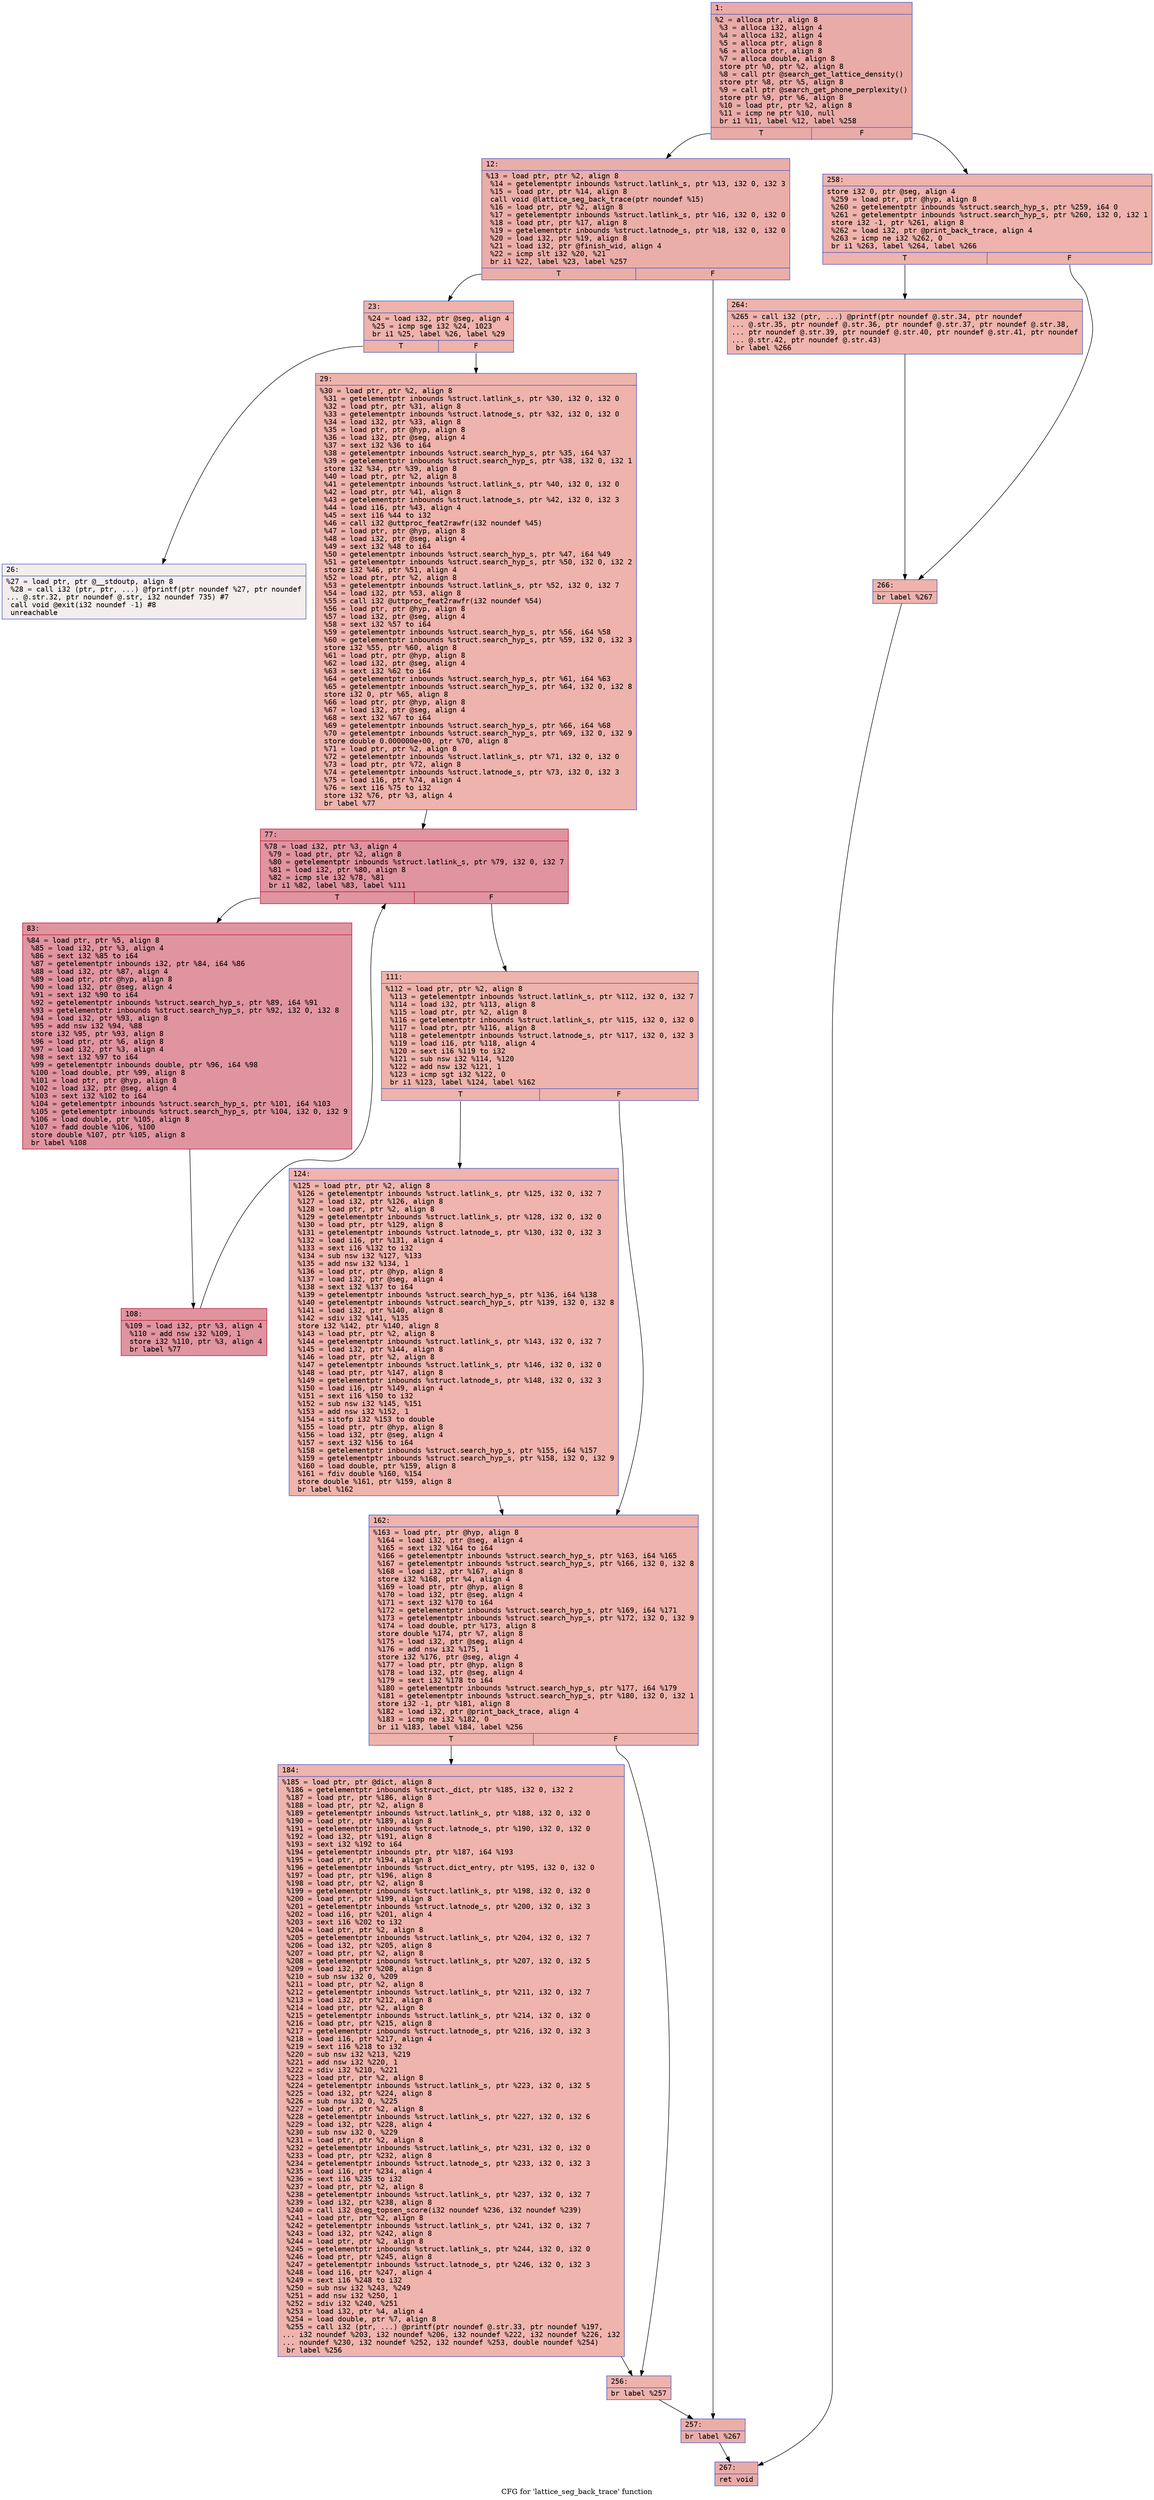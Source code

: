 digraph "CFG for 'lattice_seg_back_trace' function" {
	label="CFG for 'lattice_seg_back_trace' function";

	Node0x600002af95e0 [shape=record,color="#3d50c3ff", style=filled, fillcolor="#cc403a70" fontname="Courier",label="{1:\l|  %2 = alloca ptr, align 8\l  %3 = alloca i32, align 4\l  %4 = alloca i32, align 4\l  %5 = alloca ptr, align 8\l  %6 = alloca ptr, align 8\l  %7 = alloca double, align 8\l  store ptr %0, ptr %2, align 8\l  %8 = call ptr @search_get_lattice_density()\l  store ptr %8, ptr %5, align 8\l  %9 = call ptr @search_get_phone_perplexity()\l  store ptr %9, ptr %6, align 8\l  %10 = load ptr, ptr %2, align 8\l  %11 = icmp ne ptr %10, null\l  br i1 %11, label %12, label %258\l|{<s0>T|<s1>F}}"];
	Node0x600002af95e0:s0 -> Node0x600002af9630[tooltip="1 -> 12\nProbability 62.50%" ];
	Node0x600002af95e0:s1 -> Node0x600002af9a40[tooltip="1 -> 258\nProbability 37.50%" ];
	Node0x600002af9630 [shape=record,color="#3d50c3ff", style=filled, fillcolor="#d0473d70" fontname="Courier",label="{12:\l|  %13 = load ptr, ptr %2, align 8\l  %14 = getelementptr inbounds %struct.latlink_s, ptr %13, i32 0, i32 3\l  %15 = load ptr, ptr %14, align 8\l  call void @lattice_seg_back_trace(ptr noundef %15)\l  %16 = load ptr, ptr %2, align 8\l  %17 = getelementptr inbounds %struct.latlink_s, ptr %16, i32 0, i32 0\l  %18 = load ptr, ptr %17, align 8\l  %19 = getelementptr inbounds %struct.latnode_s, ptr %18, i32 0, i32 0\l  %20 = load i32, ptr %19, align 8\l  %21 = load i32, ptr @finish_wid, align 4\l  %22 = icmp slt i32 %20, %21\l  br i1 %22, label %23, label %257\l|{<s0>T|<s1>F}}"];
	Node0x600002af9630:s0 -> Node0x600002af9680[tooltip="12 -> 23\nProbability 50.00%" ];
	Node0x600002af9630:s1 -> Node0x600002af99f0[tooltip="12 -> 257\nProbability 50.00%" ];
	Node0x600002af9680 [shape=record,color="#3d50c3ff", style=filled, fillcolor="#d6524470" fontname="Courier",label="{23:\l|  %24 = load i32, ptr @seg, align 4\l  %25 = icmp sge i32 %24, 1023\l  br i1 %25, label %26, label %29\l|{<s0>T|<s1>F}}"];
	Node0x600002af9680:s0 -> Node0x600002af96d0[tooltip="23 -> 26\nProbability 0.00%" ];
	Node0x600002af9680:s1 -> Node0x600002af9720[tooltip="23 -> 29\nProbability 100.00%" ];
	Node0x600002af96d0 [shape=record,color="#3d50c3ff", style=filled, fillcolor="#e5d8d170" fontname="Courier",label="{26:\l|  %27 = load ptr, ptr @__stdoutp, align 8\l  %28 = call i32 (ptr, ptr, ...) @fprintf(ptr noundef %27, ptr noundef\l... @.str.32, ptr noundef @.str, i32 noundef 735) #7\l  call void @exit(i32 noundef -1) #8\l  unreachable\l}"];
	Node0x600002af9720 [shape=record,color="#3d50c3ff", style=filled, fillcolor="#d6524470" fontname="Courier",label="{29:\l|  %30 = load ptr, ptr %2, align 8\l  %31 = getelementptr inbounds %struct.latlink_s, ptr %30, i32 0, i32 0\l  %32 = load ptr, ptr %31, align 8\l  %33 = getelementptr inbounds %struct.latnode_s, ptr %32, i32 0, i32 0\l  %34 = load i32, ptr %33, align 8\l  %35 = load ptr, ptr @hyp, align 8\l  %36 = load i32, ptr @seg, align 4\l  %37 = sext i32 %36 to i64\l  %38 = getelementptr inbounds %struct.search_hyp_s, ptr %35, i64 %37\l  %39 = getelementptr inbounds %struct.search_hyp_s, ptr %38, i32 0, i32 1\l  store i32 %34, ptr %39, align 8\l  %40 = load ptr, ptr %2, align 8\l  %41 = getelementptr inbounds %struct.latlink_s, ptr %40, i32 0, i32 0\l  %42 = load ptr, ptr %41, align 8\l  %43 = getelementptr inbounds %struct.latnode_s, ptr %42, i32 0, i32 3\l  %44 = load i16, ptr %43, align 4\l  %45 = sext i16 %44 to i32\l  %46 = call i32 @uttproc_feat2rawfr(i32 noundef %45)\l  %47 = load ptr, ptr @hyp, align 8\l  %48 = load i32, ptr @seg, align 4\l  %49 = sext i32 %48 to i64\l  %50 = getelementptr inbounds %struct.search_hyp_s, ptr %47, i64 %49\l  %51 = getelementptr inbounds %struct.search_hyp_s, ptr %50, i32 0, i32 2\l  store i32 %46, ptr %51, align 4\l  %52 = load ptr, ptr %2, align 8\l  %53 = getelementptr inbounds %struct.latlink_s, ptr %52, i32 0, i32 7\l  %54 = load i32, ptr %53, align 8\l  %55 = call i32 @uttproc_feat2rawfr(i32 noundef %54)\l  %56 = load ptr, ptr @hyp, align 8\l  %57 = load i32, ptr @seg, align 4\l  %58 = sext i32 %57 to i64\l  %59 = getelementptr inbounds %struct.search_hyp_s, ptr %56, i64 %58\l  %60 = getelementptr inbounds %struct.search_hyp_s, ptr %59, i32 0, i32 3\l  store i32 %55, ptr %60, align 8\l  %61 = load ptr, ptr @hyp, align 8\l  %62 = load i32, ptr @seg, align 4\l  %63 = sext i32 %62 to i64\l  %64 = getelementptr inbounds %struct.search_hyp_s, ptr %61, i64 %63\l  %65 = getelementptr inbounds %struct.search_hyp_s, ptr %64, i32 0, i32 8\l  store i32 0, ptr %65, align 8\l  %66 = load ptr, ptr @hyp, align 8\l  %67 = load i32, ptr @seg, align 4\l  %68 = sext i32 %67 to i64\l  %69 = getelementptr inbounds %struct.search_hyp_s, ptr %66, i64 %68\l  %70 = getelementptr inbounds %struct.search_hyp_s, ptr %69, i32 0, i32 9\l  store double 0.000000e+00, ptr %70, align 8\l  %71 = load ptr, ptr %2, align 8\l  %72 = getelementptr inbounds %struct.latlink_s, ptr %71, i32 0, i32 0\l  %73 = load ptr, ptr %72, align 8\l  %74 = getelementptr inbounds %struct.latnode_s, ptr %73, i32 0, i32 3\l  %75 = load i16, ptr %74, align 4\l  %76 = sext i16 %75 to i32\l  store i32 %76, ptr %3, align 4\l  br label %77\l}"];
	Node0x600002af9720 -> Node0x600002af9770[tooltip="29 -> 77\nProbability 100.00%" ];
	Node0x600002af9770 [shape=record,color="#b70d28ff", style=filled, fillcolor="#b70d2870" fontname="Courier",label="{77:\l|  %78 = load i32, ptr %3, align 4\l  %79 = load ptr, ptr %2, align 8\l  %80 = getelementptr inbounds %struct.latlink_s, ptr %79, i32 0, i32 7\l  %81 = load i32, ptr %80, align 8\l  %82 = icmp sle i32 %78, %81\l  br i1 %82, label %83, label %111\l|{<s0>T|<s1>F}}"];
	Node0x600002af9770:s0 -> Node0x600002af97c0[tooltip="77 -> 83\nProbability 96.88%" ];
	Node0x600002af9770:s1 -> Node0x600002af9860[tooltip="77 -> 111\nProbability 3.12%" ];
	Node0x600002af97c0 [shape=record,color="#b70d28ff", style=filled, fillcolor="#b70d2870" fontname="Courier",label="{83:\l|  %84 = load ptr, ptr %5, align 8\l  %85 = load i32, ptr %3, align 4\l  %86 = sext i32 %85 to i64\l  %87 = getelementptr inbounds i32, ptr %84, i64 %86\l  %88 = load i32, ptr %87, align 4\l  %89 = load ptr, ptr @hyp, align 8\l  %90 = load i32, ptr @seg, align 4\l  %91 = sext i32 %90 to i64\l  %92 = getelementptr inbounds %struct.search_hyp_s, ptr %89, i64 %91\l  %93 = getelementptr inbounds %struct.search_hyp_s, ptr %92, i32 0, i32 8\l  %94 = load i32, ptr %93, align 8\l  %95 = add nsw i32 %94, %88\l  store i32 %95, ptr %93, align 8\l  %96 = load ptr, ptr %6, align 8\l  %97 = load i32, ptr %3, align 4\l  %98 = sext i32 %97 to i64\l  %99 = getelementptr inbounds double, ptr %96, i64 %98\l  %100 = load double, ptr %99, align 8\l  %101 = load ptr, ptr @hyp, align 8\l  %102 = load i32, ptr @seg, align 4\l  %103 = sext i32 %102 to i64\l  %104 = getelementptr inbounds %struct.search_hyp_s, ptr %101, i64 %103\l  %105 = getelementptr inbounds %struct.search_hyp_s, ptr %104, i32 0, i32 9\l  %106 = load double, ptr %105, align 8\l  %107 = fadd double %106, %100\l  store double %107, ptr %105, align 8\l  br label %108\l}"];
	Node0x600002af97c0 -> Node0x600002af9810[tooltip="83 -> 108\nProbability 100.00%" ];
	Node0x600002af9810 [shape=record,color="#b70d28ff", style=filled, fillcolor="#b70d2870" fontname="Courier",label="{108:\l|  %109 = load i32, ptr %3, align 4\l  %110 = add nsw i32 %109, 1\l  store i32 %110, ptr %3, align 4\l  br label %77\l}"];
	Node0x600002af9810 -> Node0x600002af9770[tooltip="108 -> 77\nProbability 100.00%" ];
	Node0x600002af9860 [shape=record,color="#3d50c3ff", style=filled, fillcolor="#d6524470" fontname="Courier",label="{111:\l|  %112 = load ptr, ptr %2, align 8\l  %113 = getelementptr inbounds %struct.latlink_s, ptr %112, i32 0, i32 7\l  %114 = load i32, ptr %113, align 8\l  %115 = load ptr, ptr %2, align 8\l  %116 = getelementptr inbounds %struct.latlink_s, ptr %115, i32 0, i32 0\l  %117 = load ptr, ptr %116, align 8\l  %118 = getelementptr inbounds %struct.latnode_s, ptr %117, i32 0, i32 3\l  %119 = load i16, ptr %118, align 4\l  %120 = sext i16 %119 to i32\l  %121 = sub nsw i32 %114, %120\l  %122 = add nsw i32 %121, 1\l  %123 = icmp sgt i32 %122, 0\l  br i1 %123, label %124, label %162\l|{<s0>T|<s1>F}}"];
	Node0x600002af9860:s0 -> Node0x600002af98b0[tooltip="111 -> 124\nProbability 62.50%" ];
	Node0x600002af9860:s1 -> Node0x600002af9900[tooltip="111 -> 162\nProbability 37.50%" ];
	Node0x600002af98b0 [shape=record,color="#3d50c3ff", style=filled, fillcolor="#d8564670" fontname="Courier",label="{124:\l|  %125 = load ptr, ptr %2, align 8\l  %126 = getelementptr inbounds %struct.latlink_s, ptr %125, i32 0, i32 7\l  %127 = load i32, ptr %126, align 8\l  %128 = load ptr, ptr %2, align 8\l  %129 = getelementptr inbounds %struct.latlink_s, ptr %128, i32 0, i32 0\l  %130 = load ptr, ptr %129, align 8\l  %131 = getelementptr inbounds %struct.latnode_s, ptr %130, i32 0, i32 3\l  %132 = load i16, ptr %131, align 4\l  %133 = sext i16 %132 to i32\l  %134 = sub nsw i32 %127, %133\l  %135 = add nsw i32 %134, 1\l  %136 = load ptr, ptr @hyp, align 8\l  %137 = load i32, ptr @seg, align 4\l  %138 = sext i32 %137 to i64\l  %139 = getelementptr inbounds %struct.search_hyp_s, ptr %136, i64 %138\l  %140 = getelementptr inbounds %struct.search_hyp_s, ptr %139, i32 0, i32 8\l  %141 = load i32, ptr %140, align 8\l  %142 = sdiv i32 %141, %135\l  store i32 %142, ptr %140, align 8\l  %143 = load ptr, ptr %2, align 8\l  %144 = getelementptr inbounds %struct.latlink_s, ptr %143, i32 0, i32 7\l  %145 = load i32, ptr %144, align 8\l  %146 = load ptr, ptr %2, align 8\l  %147 = getelementptr inbounds %struct.latlink_s, ptr %146, i32 0, i32 0\l  %148 = load ptr, ptr %147, align 8\l  %149 = getelementptr inbounds %struct.latnode_s, ptr %148, i32 0, i32 3\l  %150 = load i16, ptr %149, align 4\l  %151 = sext i16 %150 to i32\l  %152 = sub nsw i32 %145, %151\l  %153 = add nsw i32 %152, 1\l  %154 = sitofp i32 %153 to double\l  %155 = load ptr, ptr @hyp, align 8\l  %156 = load i32, ptr @seg, align 4\l  %157 = sext i32 %156 to i64\l  %158 = getelementptr inbounds %struct.search_hyp_s, ptr %155, i64 %157\l  %159 = getelementptr inbounds %struct.search_hyp_s, ptr %158, i32 0, i32 9\l  %160 = load double, ptr %159, align 8\l  %161 = fdiv double %160, %154\l  store double %161, ptr %159, align 8\l  br label %162\l}"];
	Node0x600002af98b0 -> Node0x600002af9900[tooltip="124 -> 162\nProbability 100.00%" ];
	Node0x600002af9900 [shape=record,color="#3d50c3ff", style=filled, fillcolor="#d6524470" fontname="Courier",label="{162:\l|  %163 = load ptr, ptr @hyp, align 8\l  %164 = load i32, ptr @seg, align 4\l  %165 = sext i32 %164 to i64\l  %166 = getelementptr inbounds %struct.search_hyp_s, ptr %163, i64 %165\l  %167 = getelementptr inbounds %struct.search_hyp_s, ptr %166, i32 0, i32 8\l  %168 = load i32, ptr %167, align 8\l  store i32 %168, ptr %4, align 4\l  %169 = load ptr, ptr @hyp, align 8\l  %170 = load i32, ptr @seg, align 4\l  %171 = sext i32 %170 to i64\l  %172 = getelementptr inbounds %struct.search_hyp_s, ptr %169, i64 %171\l  %173 = getelementptr inbounds %struct.search_hyp_s, ptr %172, i32 0, i32 9\l  %174 = load double, ptr %173, align 8\l  store double %174, ptr %7, align 8\l  %175 = load i32, ptr @seg, align 4\l  %176 = add nsw i32 %175, 1\l  store i32 %176, ptr @seg, align 4\l  %177 = load ptr, ptr @hyp, align 8\l  %178 = load i32, ptr @seg, align 4\l  %179 = sext i32 %178 to i64\l  %180 = getelementptr inbounds %struct.search_hyp_s, ptr %177, i64 %179\l  %181 = getelementptr inbounds %struct.search_hyp_s, ptr %180, i32 0, i32 1\l  store i32 -1, ptr %181, align 8\l  %182 = load i32, ptr @print_back_trace, align 4\l  %183 = icmp ne i32 %182, 0\l  br i1 %183, label %184, label %256\l|{<s0>T|<s1>F}}"];
	Node0x600002af9900:s0 -> Node0x600002af9950[tooltip="162 -> 184\nProbability 62.50%" ];
	Node0x600002af9900:s1 -> Node0x600002af99a0[tooltip="162 -> 256\nProbability 37.50%" ];
	Node0x600002af9950 [shape=record,color="#3d50c3ff", style=filled, fillcolor="#d8564670" fontname="Courier",label="{184:\l|  %185 = load ptr, ptr @dict, align 8\l  %186 = getelementptr inbounds %struct._dict, ptr %185, i32 0, i32 2\l  %187 = load ptr, ptr %186, align 8\l  %188 = load ptr, ptr %2, align 8\l  %189 = getelementptr inbounds %struct.latlink_s, ptr %188, i32 0, i32 0\l  %190 = load ptr, ptr %189, align 8\l  %191 = getelementptr inbounds %struct.latnode_s, ptr %190, i32 0, i32 0\l  %192 = load i32, ptr %191, align 8\l  %193 = sext i32 %192 to i64\l  %194 = getelementptr inbounds ptr, ptr %187, i64 %193\l  %195 = load ptr, ptr %194, align 8\l  %196 = getelementptr inbounds %struct.dict_entry, ptr %195, i32 0, i32 0\l  %197 = load ptr, ptr %196, align 8\l  %198 = load ptr, ptr %2, align 8\l  %199 = getelementptr inbounds %struct.latlink_s, ptr %198, i32 0, i32 0\l  %200 = load ptr, ptr %199, align 8\l  %201 = getelementptr inbounds %struct.latnode_s, ptr %200, i32 0, i32 3\l  %202 = load i16, ptr %201, align 4\l  %203 = sext i16 %202 to i32\l  %204 = load ptr, ptr %2, align 8\l  %205 = getelementptr inbounds %struct.latlink_s, ptr %204, i32 0, i32 7\l  %206 = load i32, ptr %205, align 8\l  %207 = load ptr, ptr %2, align 8\l  %208 = getelementptr inbounds %struct.latlink_s, ptr %207, i32 0, i32 5\l  %209 = load i32, ptr %208, align 8\l  %210 = sub nsw i32 0, %209\l  %211 = load ptr, ptr %2, align 8\l  %212 = getelementptr inbounds %struct.latlink_s, ptr %211, i32 0, i32 7\l  %213 = load i32, ptr %212, align 8\l  %214 = load ptr, ptr %2, align 8\l  %215 = getelementptr inbounds %struct.latlink_s, ptr %214, i32 0, i32 0\l  %216 = load ptr, ptr %215, align 8\l  %217 = getelementptr inbounds %struct.latnode_s, ptr %216, i32 0, i32 3\l  %218 = load i16, ptr %217, align 4\l  %219 = sext i16 %218 to i32\l  %220 = sub nsw i32 %213, %219\l  %221 = add nsw i32 %220, 1\l  %222 = sdiv i32 %210, %221\l  %223 = load ptr, ptr %2, align 8\l  %224 = getelementptr inbounds %struct.latlink_s, ptr %223, i32 0, i32 5\l  %225 = load i32, ptr %224, align 8\l  %226 = sub nsw i32 0, %225\l  %227 = load ptr, ptr %2, align 8\l  %228 = getelementptr inbounds %struct.latlink_s, ptr %227, i32 0, i32 6\l  %229 = load i32, ptr %228, align 4\l  %230 = sub nsw i32 0, %229\l  %231 = load ptr, ptr %2, align 8\l  %232 = getelementptr inbounds %struct.latlink_s, ptr %231, i32 0, i32 0\l  %233 = load ptr, ptr %232, align 8\l  %234 = getelementptr inbounds %struct.latnode_s, ptr %233, i32 0, i32 3\l  %235 = load i16, ptr %234, align 4\l  %236 = sext i16 %235 to i32\l  %237 = load ptr, ptr %2, align 8\l  %238 = getelementptr inbounds %struct.latlink_s, ptr %237, i32 0, i32 7\l  %239 = load i32, ptr %238, align 8\l  %240 = call i32 @seg_topsen_score(i32 noundef %236, i32 noundef %239)\l  %241 = load ptr, ptr %2, align 8\l  %242 = getelementptr inbounds %struct.latlink_s, ptr %241, i32 0, i32 7\l  %243 = load i32, ptr %242, align 8\l  %244 = load ptr, ptr %2, align 8\l  %245 = getelementptr inbounds %struct.latlink_s, ptr %244, i32 0, i32 0\l  %246 = load ptr, ptr %245, align 8\l  %247 = getelementptr inbounds %struct.latnode_s, ptr %246, i32 0, i32 3\l  %248 = load i16, ptr %247, align 4\l  %249 = sext i16 %248 to i32\l  %250 = sub nsw i32 %243, %249\l  %251 = add nsw i32 %250, 1\l  %252 = sdiv i32 %240, %251\l  %253 = load i32, ptr %4, align 4\l  %254 = load double, ptr %7, align 8\l  %255 = call i32 (ptr, ...) @printf(ptr noundef @.str.33, ptr noundef %197,\l... i32 noundef %203, i32 noundef %206, i32 noundef %222, i32 noundef %226, i32\l... noundef %230, i32 noundef %252, i32 noundef %253, double noundef %254)\l  br label %256\l}"];
	Node0x600002af9950 -> Node0x600002af99a0[tooltip="184 -> 256\nProbability 100.00%" ];
	Node0x600002af99a0 [shape=record,color="#3d50c3ff", style=filled, fillcolor="#d6524470" fontname="Courier",label="{256:\l|  br label %257\l}"];
	Node0x600002af99a0 -> Node0x600002af99f0[tooltip="256 -> 257\nProbability 100.00%" ];
	Node0x600002af99f0 [shape=record,color="#3d50c3ff", style=filled, fillcolor="#d0473d70" fontname="Courier",label="{257:\l|  br label %267\l}"];
	Node0x600002af99f0 -> Node0x600002af9b30[tooltip="257 -> 267\nProbability 100.00%" ];
	Node0x600002af9a40 [shape=record,color="#3d50c3ff", style=filled, fillcolor="#d6524470" fontname="Courier",label="{258:\l|  store i32 0, ptr @seg, align 4\l  %259 = load ptr, ptr @hyp, align 8\l  %260 = getelementptr inbounds %struct.search_hyp_s, ptr %259, i64 0\l  %261 = getelementptr inbounds %struct.search_hyp_s, ptr %260, i32 0, i32 1\l  store i32 -1, ptr %261, align 8\l  %262 = load i32, ptr @print_back_trace, align 4\l  %263 = icmp ne i32 %262, 0\l  br i1 %263, label %264, label %266\l|{<s0>T|<s1>F}}"];
	Node0x600002af9a40:s0 -> Node0x600002af9a90[tooltip="258 -> 264\nProbability 62.50%" ];
	Node0x600002af9a40:s1 -> Node0x600002af9ae0[tooltip="258 -> 266\nProbability 37.50%" ];
	Node0x600002af9a90 [shape=record,color="#3d50c3ff", style=filled, fillcolor="#d8564670" fontname="Courier",label="{264:\l|  %265 = call i32 (ptr, ...) @printf(ptr noundef @.str.34, ptr noundef\l... @.str.35, ptr noundef @.str.36, ptr noundef @.str.37, ptr noundef @.str.38,\l... ptr noundef @.str.39, ptr noundef @.str.40, ptr noundef @.str.41, ptr noundef\l... @.str.42, ptr noundef @.str.43)\l  br label %266\l}"];
	Node0x600002af9a90 -> Node0x600002af9ae0[tooltip="264 -> 266\nProbability 100.00%" ];
	Node0x600002af9ae0 [shape=record,color="#3d50c3ff", style=filled, fillcolor="#d6524470" fontname="Courier",label="{266:\l|  br label %267\l}"];
	Node0x600002af9ae0 -> Node0x600002af9b30[tooltip="266 -> 267\nProbability 100.00%" ];
	Node0x600002af9b30 [shape=record,color="#3d50c3ff", style=filled, fillcolor="#cc403a70" fontname="Courier",label="{267:\l|  ret void\l}"];
}

